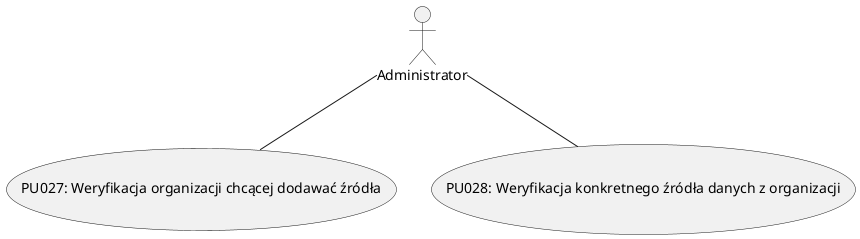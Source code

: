 @startuml Weryfikacja i kontrola dostępu do źródeł

actor "Administrator" as Admin

usecase "PU027: Weryfikacja organizacji chcącej dodawać źródła" as UC1
usecase "PU028: Weryfikacja konkretnego źródła danych z organizacji" as UC2

Admin -- UC1
Admin -- UC2

@enduml
